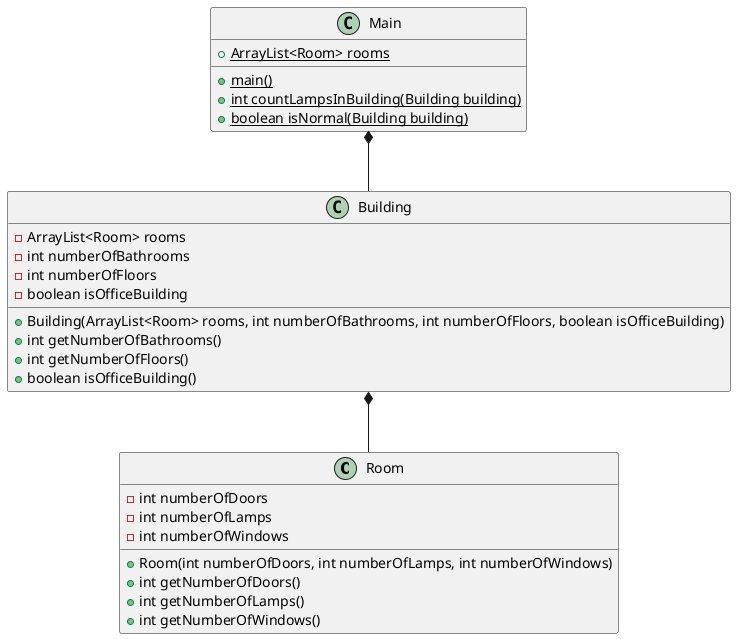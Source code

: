 @startuml
'https://plantuml.com/object-diagram

class Room
class Building

Main *--Building
Building *-- Room

Main : {static}+ArrayList<Room> rooms
Main : {static}+main()
Main : {static}+int countLampsInBuilding(Building building)
Main : {static}+boolean isNormal(Building building)


Building : -ArrayList<Room> rooms
Building : -int numberOfBathrooms
Building : -int numberOfFloors
Building : -boolean isOfficeBuilding
Building : +Building(ArrayList<Room> rooms, int numberOfBathrooms, int numberOfFloors, boolean isOfficeBuilding)
Building : +int getNumberOfBathrooms()
Building : +int getNumberOfFloors()
Building : +boolean isOfficeBuilding()

Room : -int numberOfDoors
Room : -int numberOfLamps
Room : -int numberOfWindows
Room : +Room(int numberOfDoors, int numberOfLamps, int numberOfWindows)
Room : +int getNumberOfDoors()
Room : +int getNumberOfLamps()
Room : +int getNumberOfWindows()

@enduml
